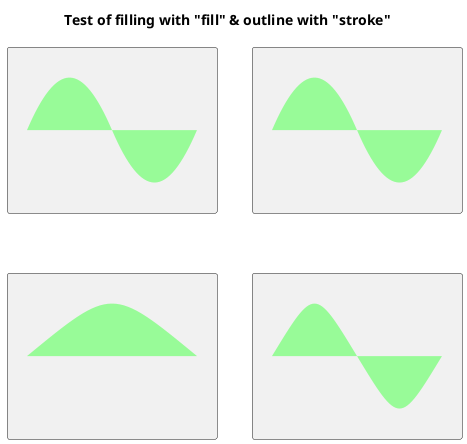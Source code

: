 {
  "sha1": "10r8ht0b9nd4ny36bhyo8xuqcan00s3",
  "insertion": {
    "when": "2025-05-14T17:45:29.492Z",
    "url": "https://developer.mozilla.org/en-US/docs/Web/SVG/Tutorials/SVG_from_scratch/Paths",
    "user": "The-Lum"
  }
}
@startuml
title Test of filling with "fill" & outline with "stroke"
sprite TEST_1 <svg width="190" height="160" >
  <path
    d="M 10 80 C 40 10, 65 10, 95 80 S 150 150, 180 80"
    stroke="blue"
    fill="palegreen" />
</svg>

sprite TEST_2 <svg width="190" height="160" >
  <path
    d="M 10 80 C 40 10, 65 10, 95 80 S 150 150, 180 80"
    stroke="blue"
    fill="palegreen" />
</svg>

sprite TEST_3 <svg width="190" height="160" >
  <path d="M 10 80 Q 95 10 180 80" stroke="black" fill="palegreen" />
</svg>

sprite TEST_4 <svg width="190" height="160" >
  <path
    d="M 10 80 Q 52.5 10, 95 80 T 180 80"
    stroke="black"
    fill="palegreen" />
</svg>

card "<$TEST_1>"
card "<$TEST_2>"
card "<$TEST_3>"
card "<$TEST_4>"
@enduml
